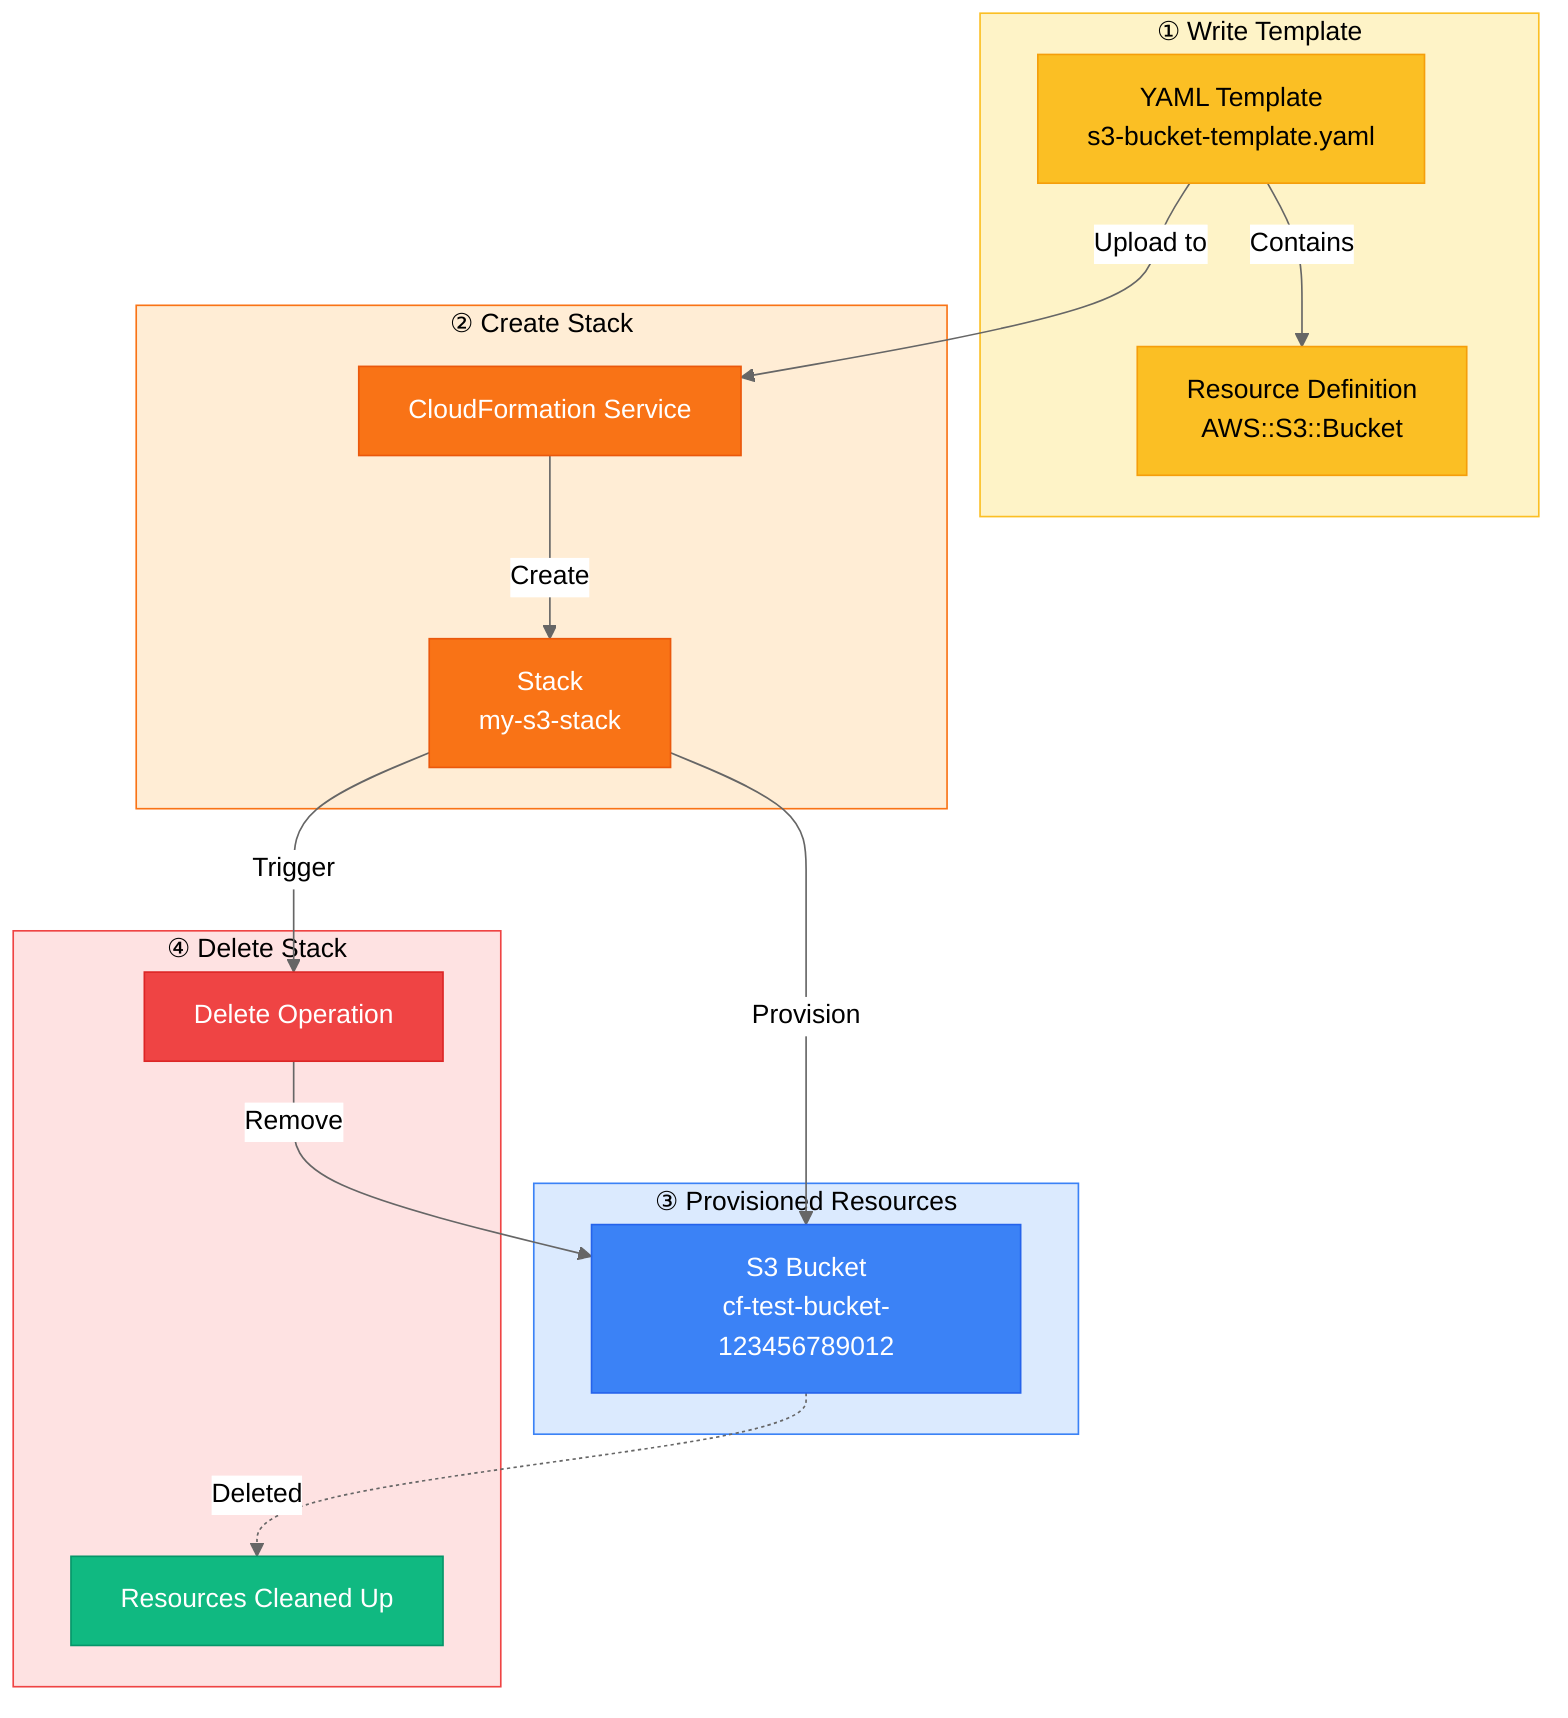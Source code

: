 %%{init: {'theme':'base', 'themeVariables': { 'primaryColor':'#fff','primaryTextColor':'#000','primaryBorderColor':'#F97316','lineColor':'#666'}}}%%
flowchart TB
    subgraph Step1["① Write Template"]
        A[YAML Template<br/>s3-bucket-template.yaml]
        B[Resource Definition<br/>AWS::S3::Bucket]
    end
    
    subgraph Step2["② Create Stack"]
        C[CloudFormation Service]
        D[Stack<br/>my-s3-stack]
    end
    
    subgraph Step3["③ Provisioned Resources"]
        E[S3 Bucket<br/>cf-test-bucket-123456789012]
    end
    
    subgraph Step4["④ Delete Stack"]
        F[Delete Operation]
        G[Resources Cleaned Up]
    end
    
    A -->|"Contains"| B
    A -->|"Upload to"| C
    C -->|"Create"| D
    D -->|"Provision"| E
    D -->|"Trigger"| F
    F -->|"Remove"| E
    E -.->|"Deleted"| G
    
    style A fill:#FBBF24,stroke:#F59E0B,color:#000
    style B fill:#FBBF24,stroke:#F59E0B,color:#000
    style C fill:#F97316,stroke:#EA580C,color:#fff
    style D fill:#F97316,stroke:#EA580C,color:#fff
    style E fill:#3B82F6,stroke:#2563EB,color:#fff
    style F fill:#EF4444,stroke:#DC2626,color:#fff
    style G fill:#10B981,stroke:#059669,color:#fff
    style Step1 fill:#FEF3C7,stroke:#FBBF24
    style Step2 fill:#FFEDD5,stroke:#F97316
    style Step3 fill:#DBEAFE,stroke:#3B82F6
    style Step4 fill:#FEE2E2,stroke:#EF4444